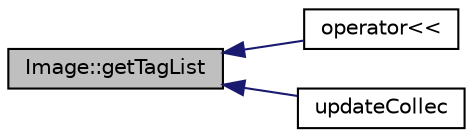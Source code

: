 digraph "Image::getTagList"
{
 // INTERACTIVE_SVG=YES
  edge [fontname="Helvetica",fontsize="10",labelfontname="Helvetica",labelfontsize="10"];
  node [fontname="Helvetica",fontsize="10",shape=record];
  rankdir="LR";
  Node17 [label="Image::getTagList",height=0.2,width=0.4,color="black", fillcolor="grey75", style="filled", fontcolor="black"];
  Node17 -> Node18 [dir="back",color="midnightblue",fontsize="10",style="solid",fontname="Helvetica"];
  Node18 [label="operator\<\<",height=0.2,width=0.4,color="black", fillcolor="white", style="filled",URL="$_image_8cpp.html#a2d6d264c420ab6eecf731ead84a8eb99"];
  Node17 -> Node19 [dir="back",color="midnightblue",fontsize="10",style="solid",fontname="Helvetica"];
  Node19 [label="updateCollec",height=0.2,width=0.4,color="black", fillcolor="white", style="filled",URL="$save_8hpp.html#aeda8c8bc4ac761cd4c92eab75ef25bb0"];
}

